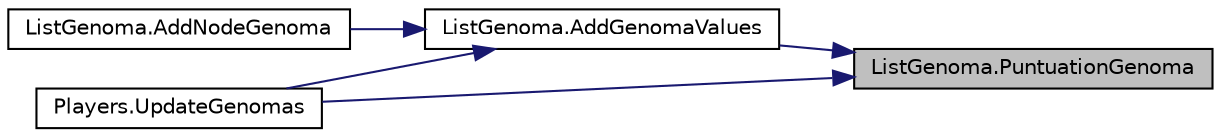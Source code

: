 digraph "ListGenoma.PuntuationGenoma"
{
 // LATEX_PDF_SIZE
  edge [fontname="Helvetica",fontsize="10",labelfontname="Helvetica",labelfontsize="10"];
  node [fontname="Helvetica",fontsize="10",shape=record];
  rankdir="RL";
  Node1 [label="ListGenoma.PuntuationGenoma",height=0.2,width=0.4,color="black", fillcolor="grey75", style="filled", fontcolor="black",tooltip="PuntuationGenoma() Genera la puntuacion en base a la suma de los genes de los genomas."];
  Node1 -> Node2 [dir="back",color="midnightblue",fontsize="10",style="solid",fontname="Helvetica"];
  Node2 [label="ListGenoma.AddGenomaValues",height=0.2,width=0.4,color="black", fillcolor="white", style="filled",URL="$class_list_genoma.html#a43d8d1d5559105161bff4fc553ac416d",tooltip="AddGenomaValues() se usa para agregar valores random a los genes."];
  Node2 -> Node3 [dir="back",color="midnightblue",fontsize="10",style="solid",fontname="Helvetica"];
  Node3 [label="ListGenoma.AddNodeGenoma",height=0.2,width=0.4,color="black", fillcolor="white", style="filled",URL="$class_list_genoma.html#a1dc41c3894c21324fc4f59caac858ab3",tooltip="AddNodeGenoma se usa para anadir nuevos individuos a la lista de la poblacion."];
  Node2 -> Node4 [dir="back",color="midnightblue",fontsize="10",style="solid",fontname="Helvetica"];
  Node4 [label="Players.UpdateGenomas",height=0.2,width=0.4,color="black", fillcolor="white", style="filled",URL="$class_players.html#a06f5916911912d6b3dc9bbf8e694248c",tooltip=" "];
  Node1 -> Node4 [dir="back",color="midnightblue",fontsize="10",style="solid",fontname="Helvetica"];
}
